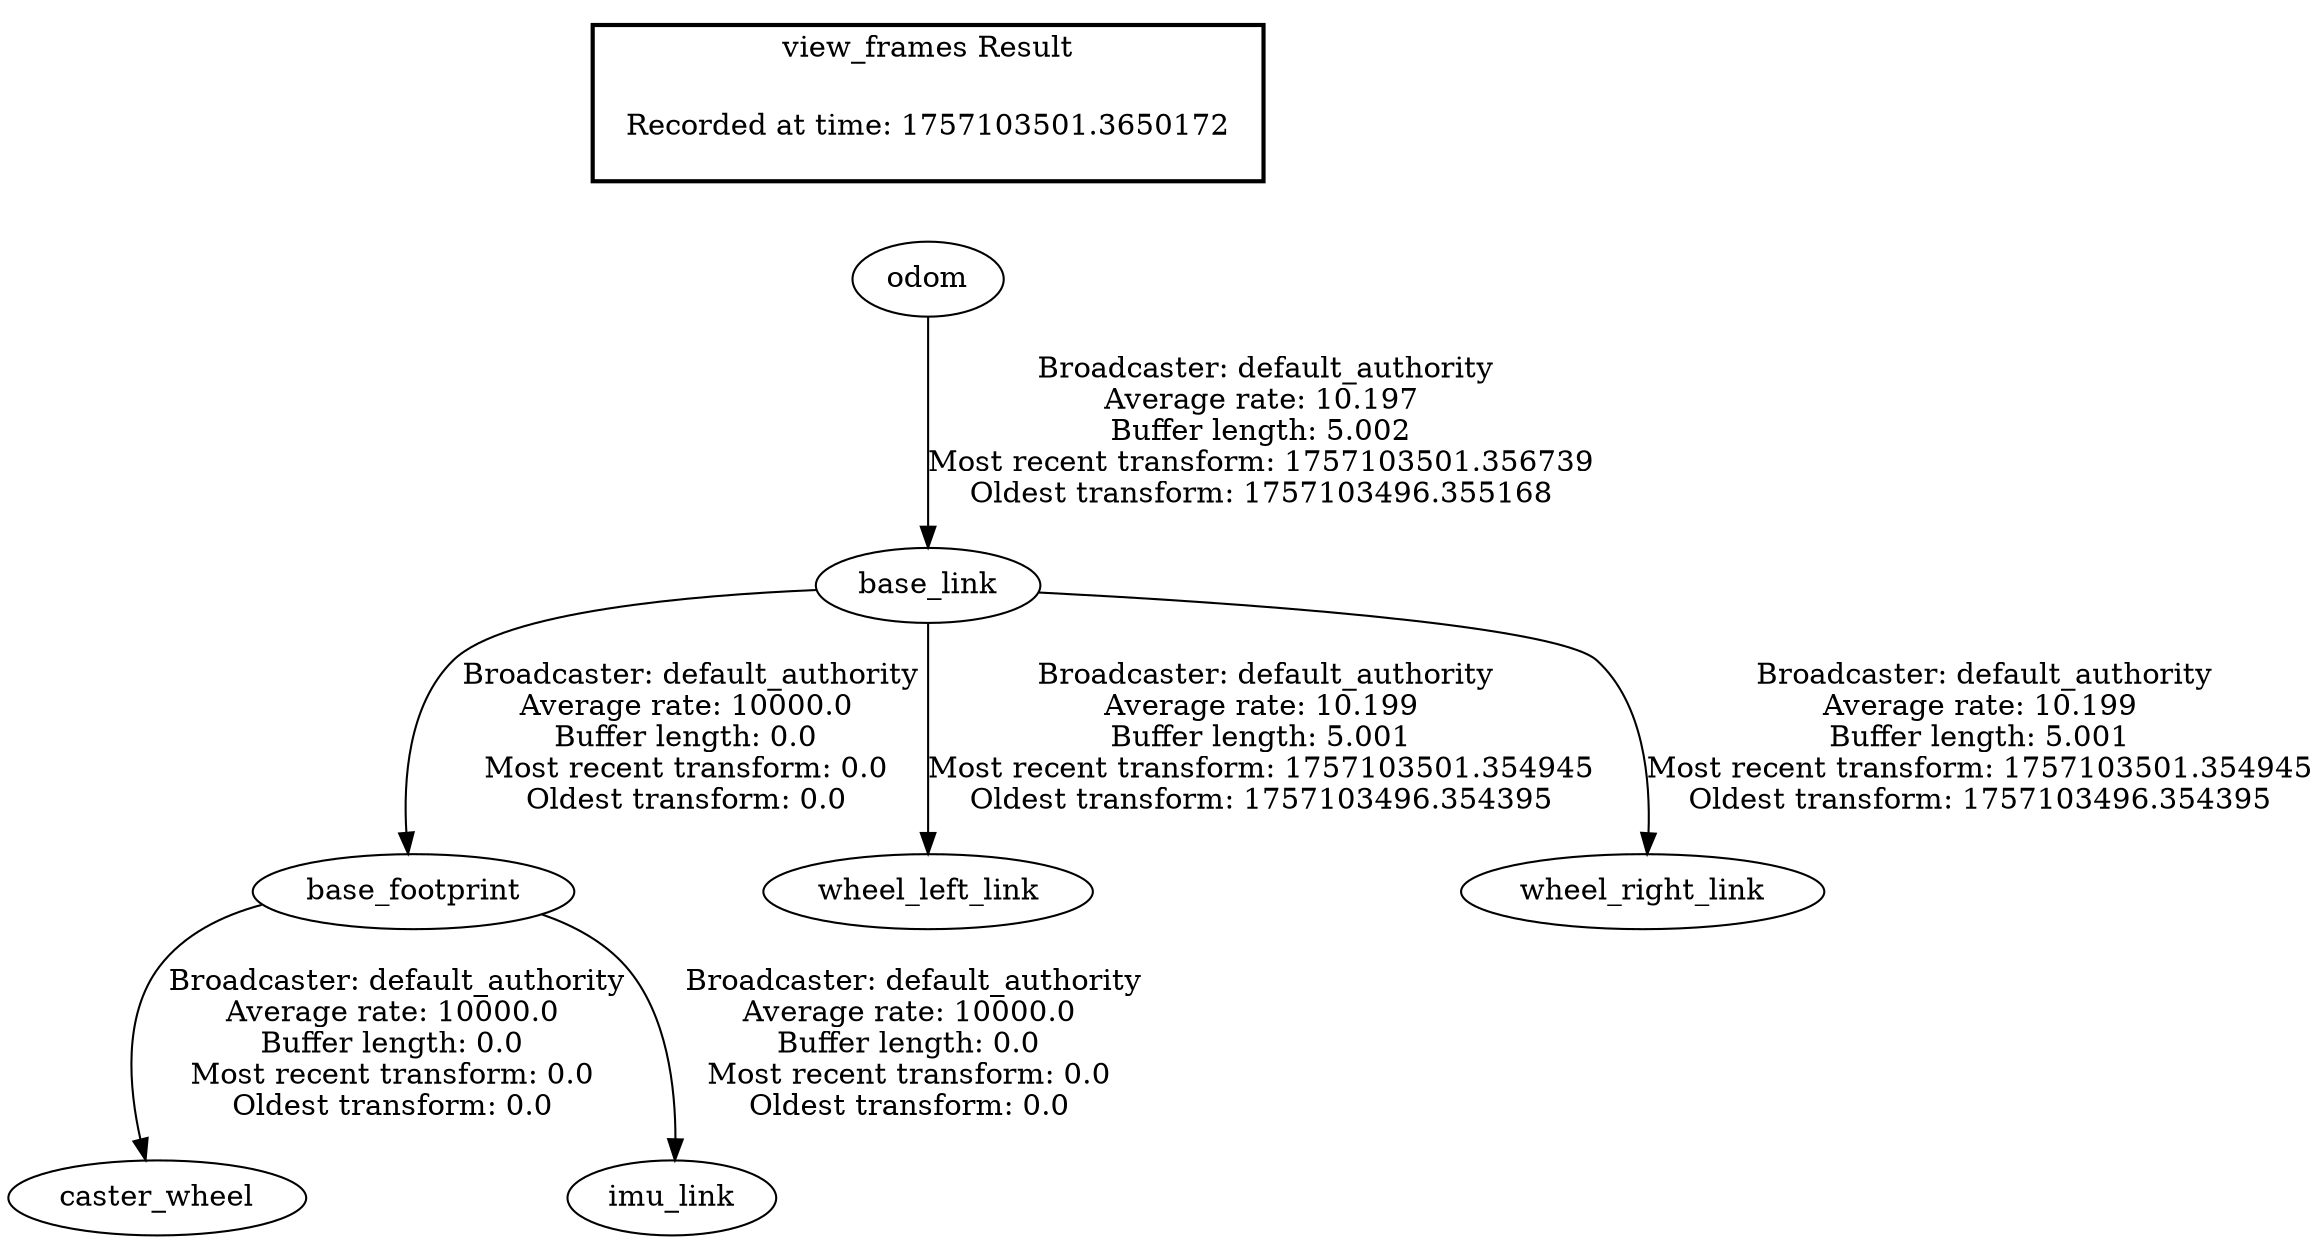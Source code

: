 digraph G {
"base_link" -> "base_footprint"[label=" Broadcaster: default_authority\nAverage rate: 10000.0\nBuffer length: 0.0\nMost recent transform: 0.0\nOldest transform: 0.0\n"];
"odom" -> "base_link"[label=" Broadcaster: default_authority\nAverage rate: 10.197\nBuffer length: 5.002\nMost recent transform: 1757103501.356739\nOldest transform: 1757103496.355168\n"];
"base_footprint" -> "caster_wheel"[label=" Broadcaster: default_authority\nAverage rate: 10000.0\nBuffer length: 0.0\nMost recent transform: 0.0\nOldest transform: 0.0\n"];
"base_footprint" -> "imu_link"[label=" Broadcaster: default_authority\nAverage rate: 10000.0\nBuffer length: 0.0\nMost recent transform: 0.0\nOldest transform: 0.0\n"];
"base_link" -> "wheel_left_link"[label=" Broadcaster: default_authority\nAverage rate: 10.199\nBuffer length: 5.001\nMost recent transform: 1757103501.354945\nOldest transform: 1757103496.354395\n"];
"base_link" -> "wheel_right_link"[label=" Broadcaster: default_authority\nAverage rate: 10.199\nBuffer length: 5.001\nMost recent transform: 1757103501.354945\nOldest transform: 1757103496.354395\n"];
edge [style=invis];
 subgraph cluster_legend { style=bold; color=black; label ="view_frames Result";
"Recorded at time: 1757103501.3650172"[ shape=plaintext ] ;
}->"odom";
}